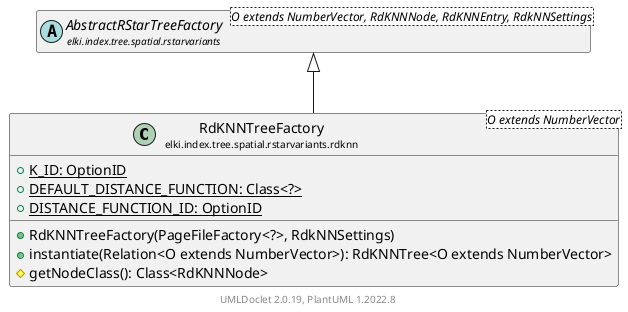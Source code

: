 @startuml
    remove .*\.(Instance|Par|Parameterizer|Factory)$
    set namespaceSeparator none
    hide empty fields
    hide empty methods

    class "<size:14>RdKNNTreeFactory\n<size:10>elki.index.tree.spatial.rstarvariants.rdknn" as elki.index.tree.spatial.rstarvariants.rdknn.RdKNNTreeFactory<O extends NumberVector> [[RdKNNTreeFactory.html]] {
        {static} +K_ID: OptionID
        {static} +DEFAULT_DISTANCE_FUNCTION: Class<?>
        {static} +DISTANCE_FUNCTION_ID: OptionID
        +RdKNNTreeFactory(PageFileFactory<?>, RdkNNSettings)
        +instantiate(Relation<O extends NumberVector>): RdKNNTree<O extends NumberVector>
        #getNodeClass(): Class<RdKNNNode>
    }

    abstract class "<size:14>AbstractRStarTreeFactory\n<size:10>elki.index.tree.spatial.rstarvariants" as elki.index.tree.spatial.rstarvariants.AbstractRStarTreeFactory<O extends NumberVector, RdKNNNode, RdKNNEntry, RdkNNSettings> [[../AbstractRStarTreeFactory.html]]
    class "<size:14>RdKNNTreeFactory.Par\n<size:10>elki.index.tree.spatial.rstarvariants.rdknn" as elki.index.tree.spatial.rstarvariants.rdknn.RdKNNTreeFactory.Par<O extends NumberVector> [[RdKNNTreeFactory.Par.html]]

    elki.index.tree.spatial.rstarvariants.AbstractRStarTreeFactory <|-- elki.index.tree.spatial.rstarvariants.rdknn.RdKNNTreeFactory
    elki.index.tree.spatial.rstarvariants.rdknn.RdKNNTreeFactory +-- elki.index.tree.spatial.rstarvariants.rdknn.RdKNNTreeFactory.Par

    center footer UMLDoclet 2.0.19, PlantUML 1.2022.8
@enduml
